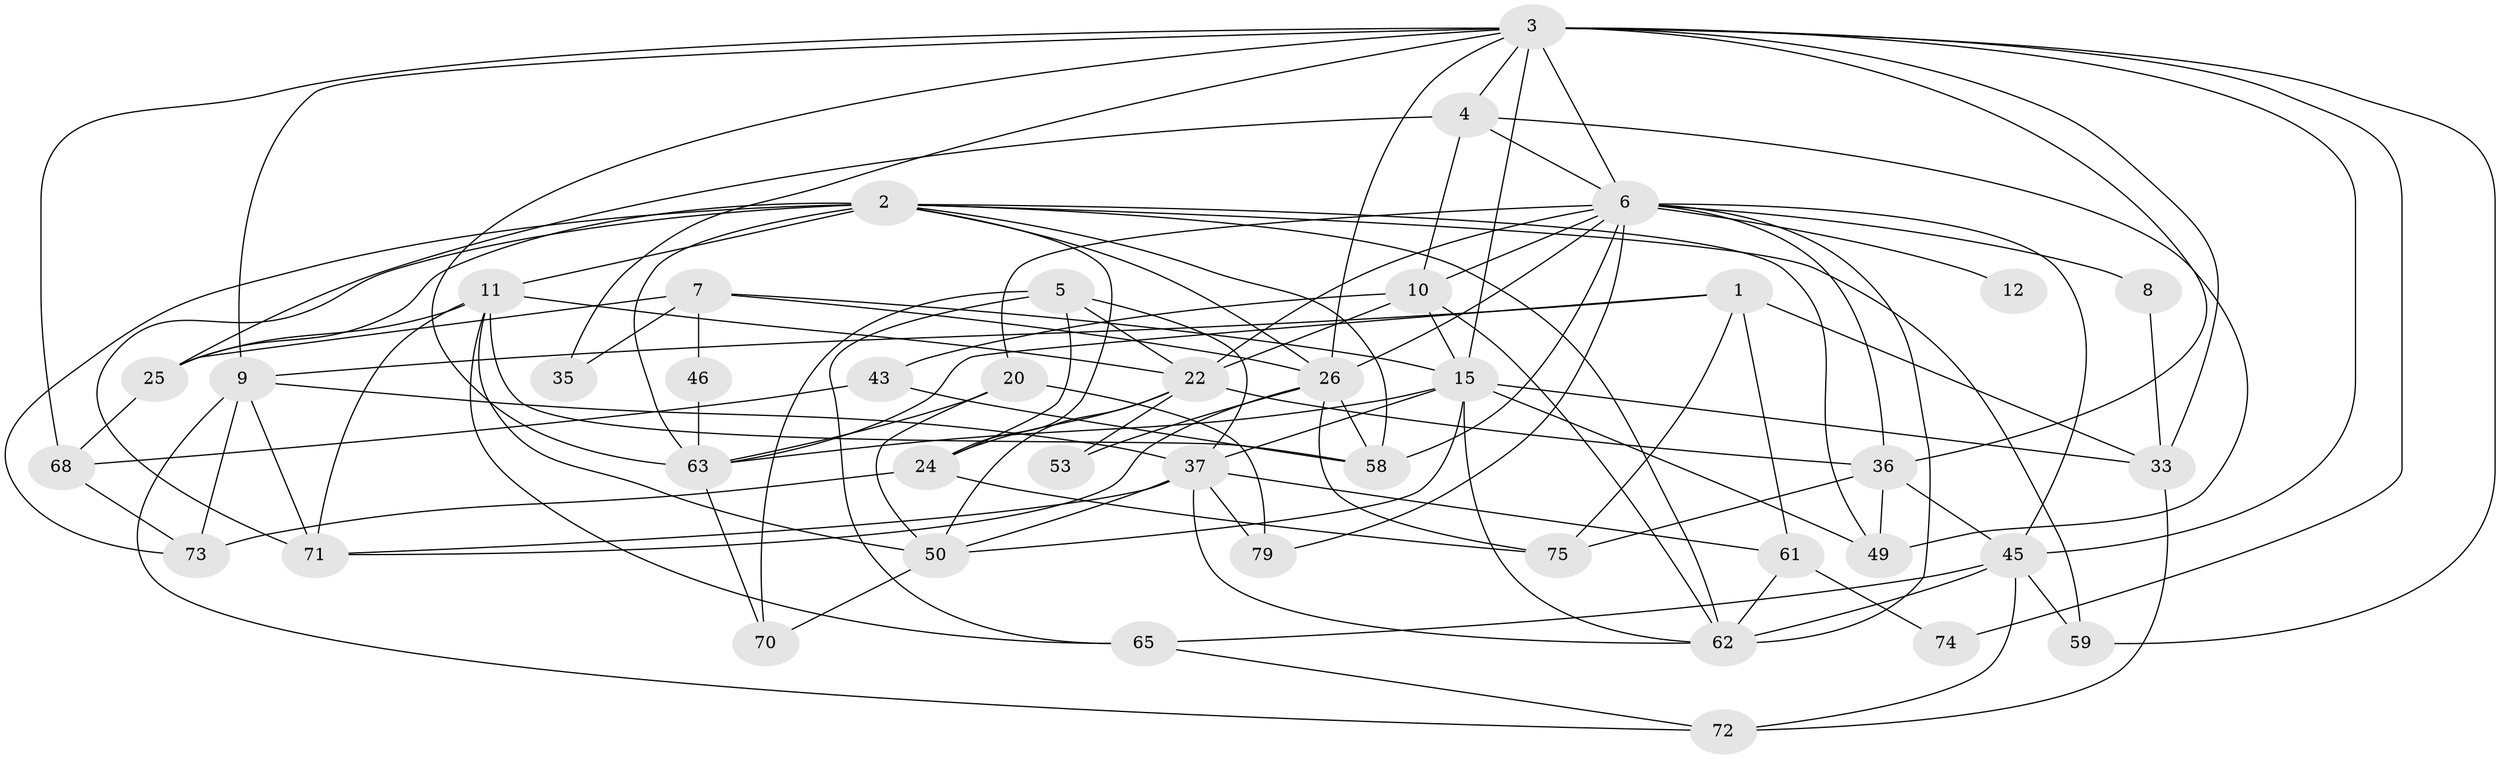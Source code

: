 // original degree distribution, {2: 0.10714285714285714, 6: 0.09523809523809523, 7: 0.023809523809523808, 3: 0.25, 4: 0.32142857142857145, 5: 0.20238095238095238}
// Generated by graph-tools (version 1.1) at 2025/15/03/09/25 04:15:01]
// undirected, 42 vertices, 111 edges
graph export_dot {
graph [start="1"]
  node [color=gray90,style=filled];
  1 [super="+32"];
  2 [super="+16+18"];
  3 [super="+27+42+21+66+17"];
  4 [super="+40"];
  5 [super="+39"];
  6 [super="+84+28+31+47"];
  7 [super="+44"];
  8;
  9 [super="+83"];
  10 [super="+30+56"];
  11 [super="+13+76+14"];
  12;
  15 [super="+82+19+29"];
  20 [super="+64"];
  22 [super="+38"];
  24 [super="+78"];
  25 [super="+51"];
  26 [super="+52+54"];
  33 [super="+41"];
  35 [super="+60"];
  36 [super="+48"];
  37 [super="+57"];
  43;
  45 [super="+69"];
  46;
  49 [super="+80"];
  50 [super="+55"];
  53;
  58;
  59;
  61;
  62;
  63 [super="+67"];
  65;
  68;
  70;
  71;
  72;
  73;
  74;
  75;
  79;
  1 -- 61;
  1 -- 33 [weight=2];
  1 -- 9;
  1 -- 75;
  1 -- 63;
  2 -- 25 [weight=2];
  2 -- 49;
  2 -- 62;
  2 -- 71;
  2 -- 73;
  2 -- 58;
  2 -- 24;
  2 -- 63;
  2 -- 26;
  2 -- 59;
  2 -- 11;
  3 -- 74 [weight=2];
  3 -- 35 [weight=2];
  3 -- 33;
  3 -- 59;
  3 -- 6 [weight=2];
  3 -- 26;
  3 -- 15 [weight=2];
  3 -- 4;
  3 -- 9;
  3 -- 63;
  3 -- 68;
  3 -- 45;
  3 -- 36;
  4 -- 49;
  4 -- 10;
  4 -- 25;
  4 -- 6;
  5 -- 65;
  5 -- 22;
  5 -- 24;
  5 -- 37;
  5 -- 70;
  6 -- 12 [weight=2];
  6 -- 45;
  6 -- 62;
  6 -- 20;
  6 -- 36;
  6 -- 26;
  6 -- 58;
  6 -- 22;
  6 -- 8;
  6 -- 10;
  6 -- 79;
  7 -- 46 [weight=2];
  7 -- 35;
  7 -- 26;
  7 -- 15 [weight=2];
  7 -- 25;
  8 -- 33;
  9 -- 37;
  9 -- 72;
  9 -- 73;
  9 -- 71;
  10 -- 43;
  10 -- 62;
  10 -- 22;
  10 -- 15;
  11 -- 50;
  11 -- 65;
  11 -- 71;
  11 -- 25;
  11 -- 58;
  11 -- 22;
  15 -- 62;
  15 -- 49;
  15 -- 37;
  15 -- 33;
  15 -- 50;
  15 -- 63;
  20 -- 50;
  20 -- 79;
  20 -- 63 [weight=2];
  22 -- 36;
  22 -- 50;
  22 -- 53;
  22 -- 24;
  24 -- 75;
  24 -- 73;
  25 -- 68;
  26 -- 53;
  26 -- 71 [weight=2];
  26 -- 75;
  26 -- 58;
  33 -- 72;
  36 -- 45;
  36 -- 49;
  36 -- 75;
  37 -- 71;
  37 -- 79;
  37 -- 50;
  37 -- 61;
  37 -- 62;
  43 -- 58;
  43 -- 68;
  45 -- 59;
  45 -- 62;
  45 -- 65;
  45 -- 72;
  46 -- 63;
  50 -- 70;
  61 -- 62;
  61 -- 74;
  63 -- 70;
  65 -- 72;
  68 -- 73;
}
